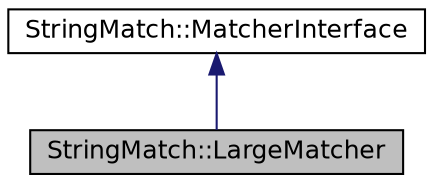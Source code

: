 digraph "StringMatch::LargeMatcher"
{
 // INTERACTIVE_SVG=YES
 // LATEX_PDF_SIZE
  edge [fontname="Helvetica",fontsize="12",labelfontname="Helvetica",labelfontsize="12"];
  node [fontname="Helvetica",fontsize="12",shape=record];
  Node1 [label="StringMatch::LargeMatcher",height=0.2,width=0.4,color="black", fillcolor="grey75", style="filled", fontcolor="black",tooltip="Find occurances in file without loading the whole file into the memory."];
  Node2 -> Node1 [dir="back",color="midnightblue",fontsize="12",style="solid"];
  Node2 [label="StringMatch::MatcherInterface",height=0.2,width=0.4,color="black", fillcolor="white", style="filled",URL="$a01058.html",tooltip="Interface for string matching algorithm."];
}
